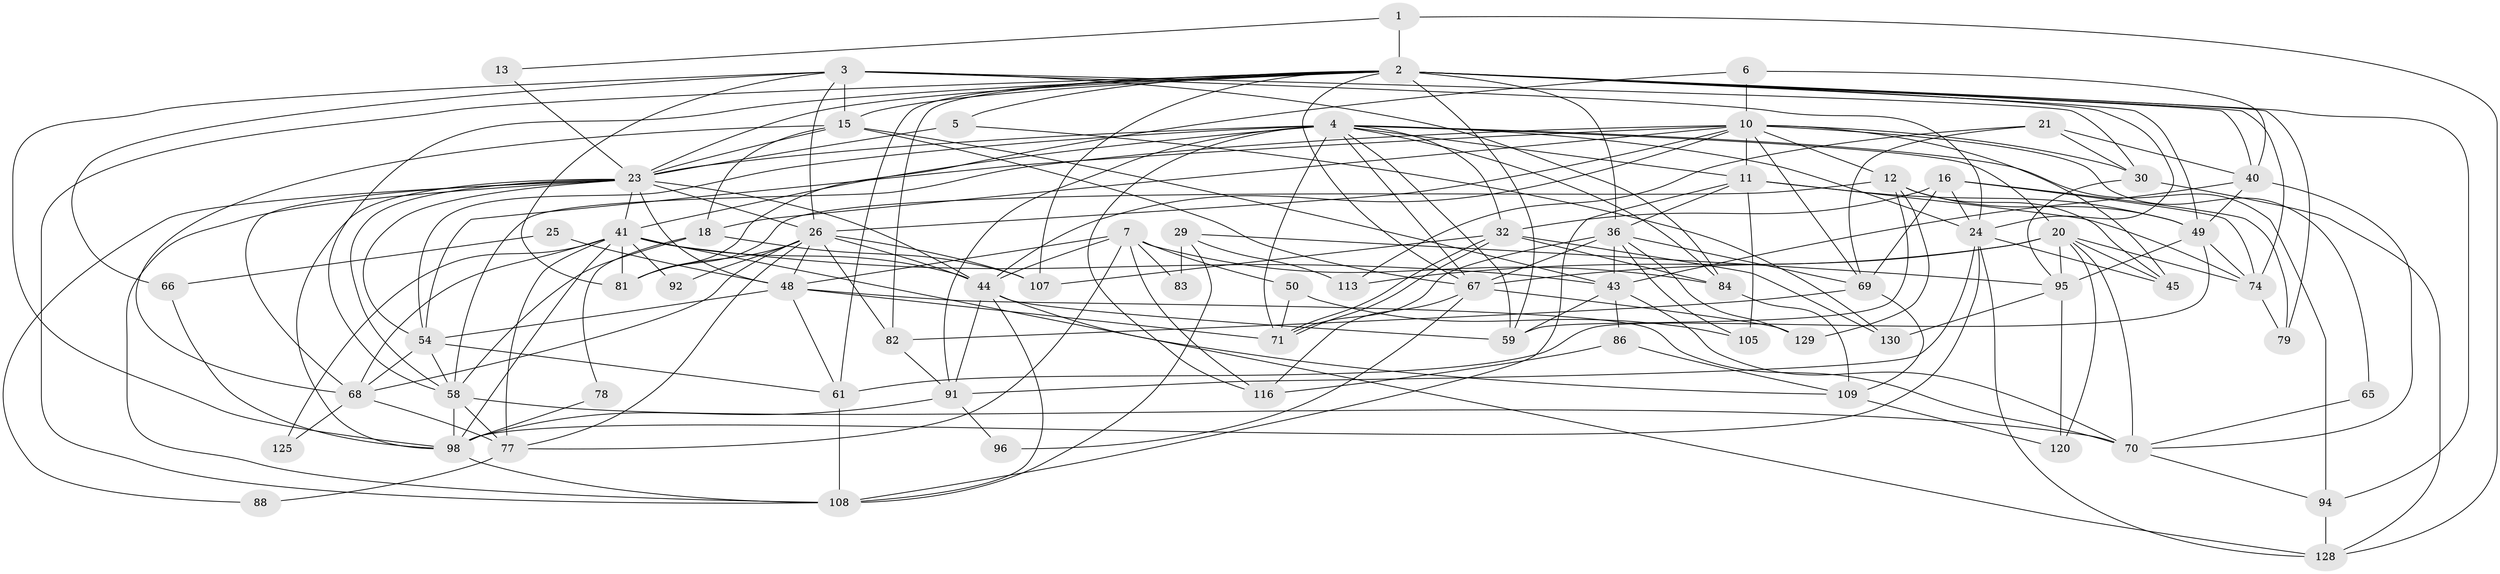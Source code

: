 // original degree distribution, {3: 0.24285714285714285, 5: 0.24285714285714285, 4: 0.24285714285714285, 7: 0.05714285714285714, 2: 0.15, 6: 0.06428571428571428}
// Generated by graph-tools (version 1.1) at 2025/15/03/09/25 04:15:04]
// undirected, 70 vertices, 200 edges
graph export_dot {
graph [start="1"]
  node [color=gray90,style=filled];
  1;
  2 [super="+55+9+22"];
  3 [super="+28+121"];
  4 [super="+46+37+8"];
  5;
  6;
  7 [super="+34"];
  10 [super="+99+14"];
  11 [super="+17+52+80"];
  12 [super="+124"];
  13;
  15 [super="+39"];
  16 [super="+19+134"];
  18 [super="+38"];
  20 [super="+131+73"];
  21 [super="+111"];
  23 [super="+138+31"];
  24 [super="+127"];
  25;
  26 [super="+64+33+133"];
  29;
  30 [super="+60"];
  32;
  36 [super="+72"];
  40 [super="+85+57"];
  41 [super="+42"];
  43 [super="+117"];
  44 [super="+93+51"];
  45;
  48 [super="+62+122"];
  49 [super="+90"];
  50;
  54 [super="+115+112"];
  58 [super="+139"];
  59;
  61;
  65;
  66;
  67 [super="+89"];
  68 [super="+103"];
  69 [super="+87"];
  70 [super="+97"];
  71 [super="+114"];
  74;
  77 [super="+101"];
  78;
  79;
  81 [super="+100"];
  82;
  83;
  84;
  86;
  88;
  91 [super="+132+106"];
  92;
  94;
  95;
  96;
  98 [super="+126"];
  105;
  107 [super="+119"];
  108 [super="+118"];
  109 [super="+136"];
  113;
  116;
  120;
  125;
  128;
  129;
  130;
  1 -- 128;
  1 -- 13;
  1 -- 2;
  2 -- 23;
  2 -- 58;
  2 -- 61;
  2 -- 74;
  2 -- 5;
  2 -- 40 [weight=2];
  2 -- 108;
  2 -- 15;
  2 -- 79;
  2 -- 49;
  2 -- 24;
  2 -- 59;
  2 -- 94;
  2 -- 36;
  2 -- 67;
  2 -- 82;
  2 -- 107;
  3 -- 84;
  3 -- 24 [weight=2];
  3 -- 98;
  3 -- 81;
  3 -- 66;
  3 -- 26;
  3 -- 30;
  3 -- 15;
  4 -- 84;
  4 -- 116;
  4 -- 11;
  4 -- 67;
  4 -- 20;
  4 -- 23;
  4 -- 41;
  4 -- 94;
  4 -- 71 [weight=3];
  4 -- 32;
  4 -- 54;
  4 -- 91;
  4 -- 59;
  4 -- 24;
  5 -- 130;
  5 -- 23;
  6 -- 81;
  6 -- 10;
  6 -- 40;
  7 -- 50;
  7 -- 83;
  7 -- 44;
  7 -- 48;
  7 -- 116;
  7 -- 84;
  7 -- 77;
  10 -- 54;
  10 -- 45;
  10 -- 44;
  10 -- 58;
  10 -- 65;
  10 -- 18;
  10 -- 11;
  10 -- 12;
  10 -- 30;
  10 -- 26;
  10 -- 69;
  11 -- 105;
  11 -- 74;
  11 -- 49;
  11 -- 108;
  11 -- 36;
  12 -- 81;
  12 -- 45;
  12 -- 49;
  12 -- 129;
  12 -- 59;
  13 -- 23;
  15 -- 43;
  15 -- 18 [weight=2];
  15 -- 23;
  15 -- 67;
  15 -- 68;
  16 -- 32;
  16 -- 69;
  16 -- 74;
  16 -- 79;
  16 -- 24;
  18 -- 78;
  18 -- 58 [weight=2];
  18 -- 107;
  20 -- 74;
  20 -- 45;
  20 -- 95;
  20 -- 70;
  20 -- 113;
  20 -- 67;
  20 -- 120;
  21 -- 113;
  21 -- 40;
  21 -- 69;
  21 -- 30;
  23 -- 41;
  23 -- 54;
  23 -- 98;
  23 -- 68;
  23 -- 44;
  23 -- 88;
  23 -- 58;
  23 -- 48 [weight=2];
  23 -- 26;
  23 -- 108;
  24 -- 45;
  24 -- 128;
  24 -- 91;
  24 -- 98;
  25 -- 48;
  25 -- 66;
  26 -- 77;
  26 -- 82;
  26 -- 44;
  26 -- 48;
  26 -- 107;
  26 -- 92;
  26 -- 68;
  26 -- 81;
  29 -- 95;
  29 -- 108;
  29 -- 83;
  29 -- 113;
  30 -- 95;
  30 -- 128;
  32 -- 71;
  32 -- 71;
  32 -- 84;
  32 -- 107;
  32 -- 130;
  36 -- 129;
  36 -- 67;
  36 -- 71;
  36 -- 105;
  36 -- 43;
  36 -- 69 [weight=2];
  40 -- 49;
  40 -- 43;
  40 -- 70;
  41 -- 77;
  41 -- 125;
  41 -- 44 [weight=2];
  41 -- 128;
  41 -- 98;
  41 -- 43;
  41 -- 81;
  41 -- 92;
  41 -- 68;
  43 -- 70;
  43 -- 59;
  43 -- 86;
  44 -- 91;
  44 -- 59;
  44 -- 109;
  44 -- 108;
  48 -- 70;
  48 -- 54;
  48 -- 61;
  48 -- 71;
  49 -- 61;
  49 -- 95;
  49 -- 74;
  50 -- 71;
  50 -- 105;
  54 -- 58;
  54 -- 61;
  54 -- 68;
  58 -- 98;
  58 -- 70;
  58 -- 77;
  61 -- 108;
  65 -- 70;
  66 -- 98;
  67 -- 116;
  67 -- 129;
  67 -- 96;
  68 -- 125;
  68 -- 77;
  69 -- 82;
  69 -- 109;
  70 -- 94;
  74 -- 79;
  77 -- 88;
  78 -- 98;
  82 -- 91;
  84 -- 109;
  86 -- 116;
  86 -- 109;
  91 -- 96;
  91 -- 98;
  94 -- 128;
  95 -- 130;
  95 -- 120;
  98 -- 108;
  109 -- 120;
}
